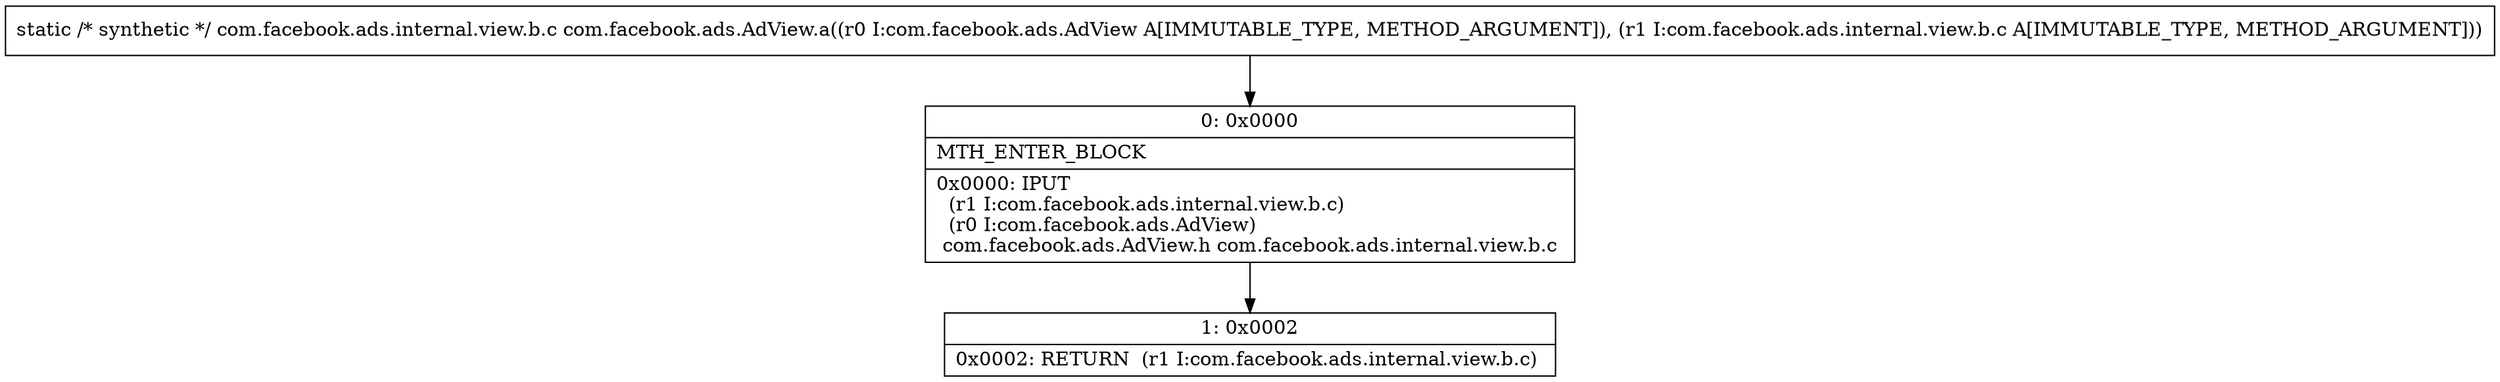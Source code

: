 digraph "CFG forcom.facebook.ads.AdView.a(Lcom\/facebook\/ads\/AdView;Lcom\/facebook\/ads\/internal\/view\/b\/c;)Lcom\/facebook\/ads\/internal\/view\/b\/c;" {
Node_0 [shape=record,label="{0\:\ 0x0000|MTH_ENTER_BLOCK\l|0x0000: IPUT  \l  (r1 I:com.facebook.ads.internal.view.b.c)\l  (r0 I:com.facebook.ads.AdView)\l com.facebook.ads.AdView.h com.facebook.ads.internal.view.b.c \l}"];
Node_1 [shape=record,label="{1\:\ 0x0002|0x0002: RETURN  (r1 I:com.facebook.ads.internal.view.b.c) \l}"];
MethodNode[shape=record,label="{static \/* synthetic *\/ com.facebook.ads.internal.view.b.c com.facebook.ads.AdView.a((r0 I:com.facebook.ads.AdView A[IMMUTABLE_TYPE, METHOD_ARGUMENT]), (r1 I:com.facebook.ads.internal.view.b.c A[IMMUTABLE_TYPE, METHOD_ARGUMENT])) }"];
MethodNode -> Node_0;
Node_0 -> Node_1;
}

